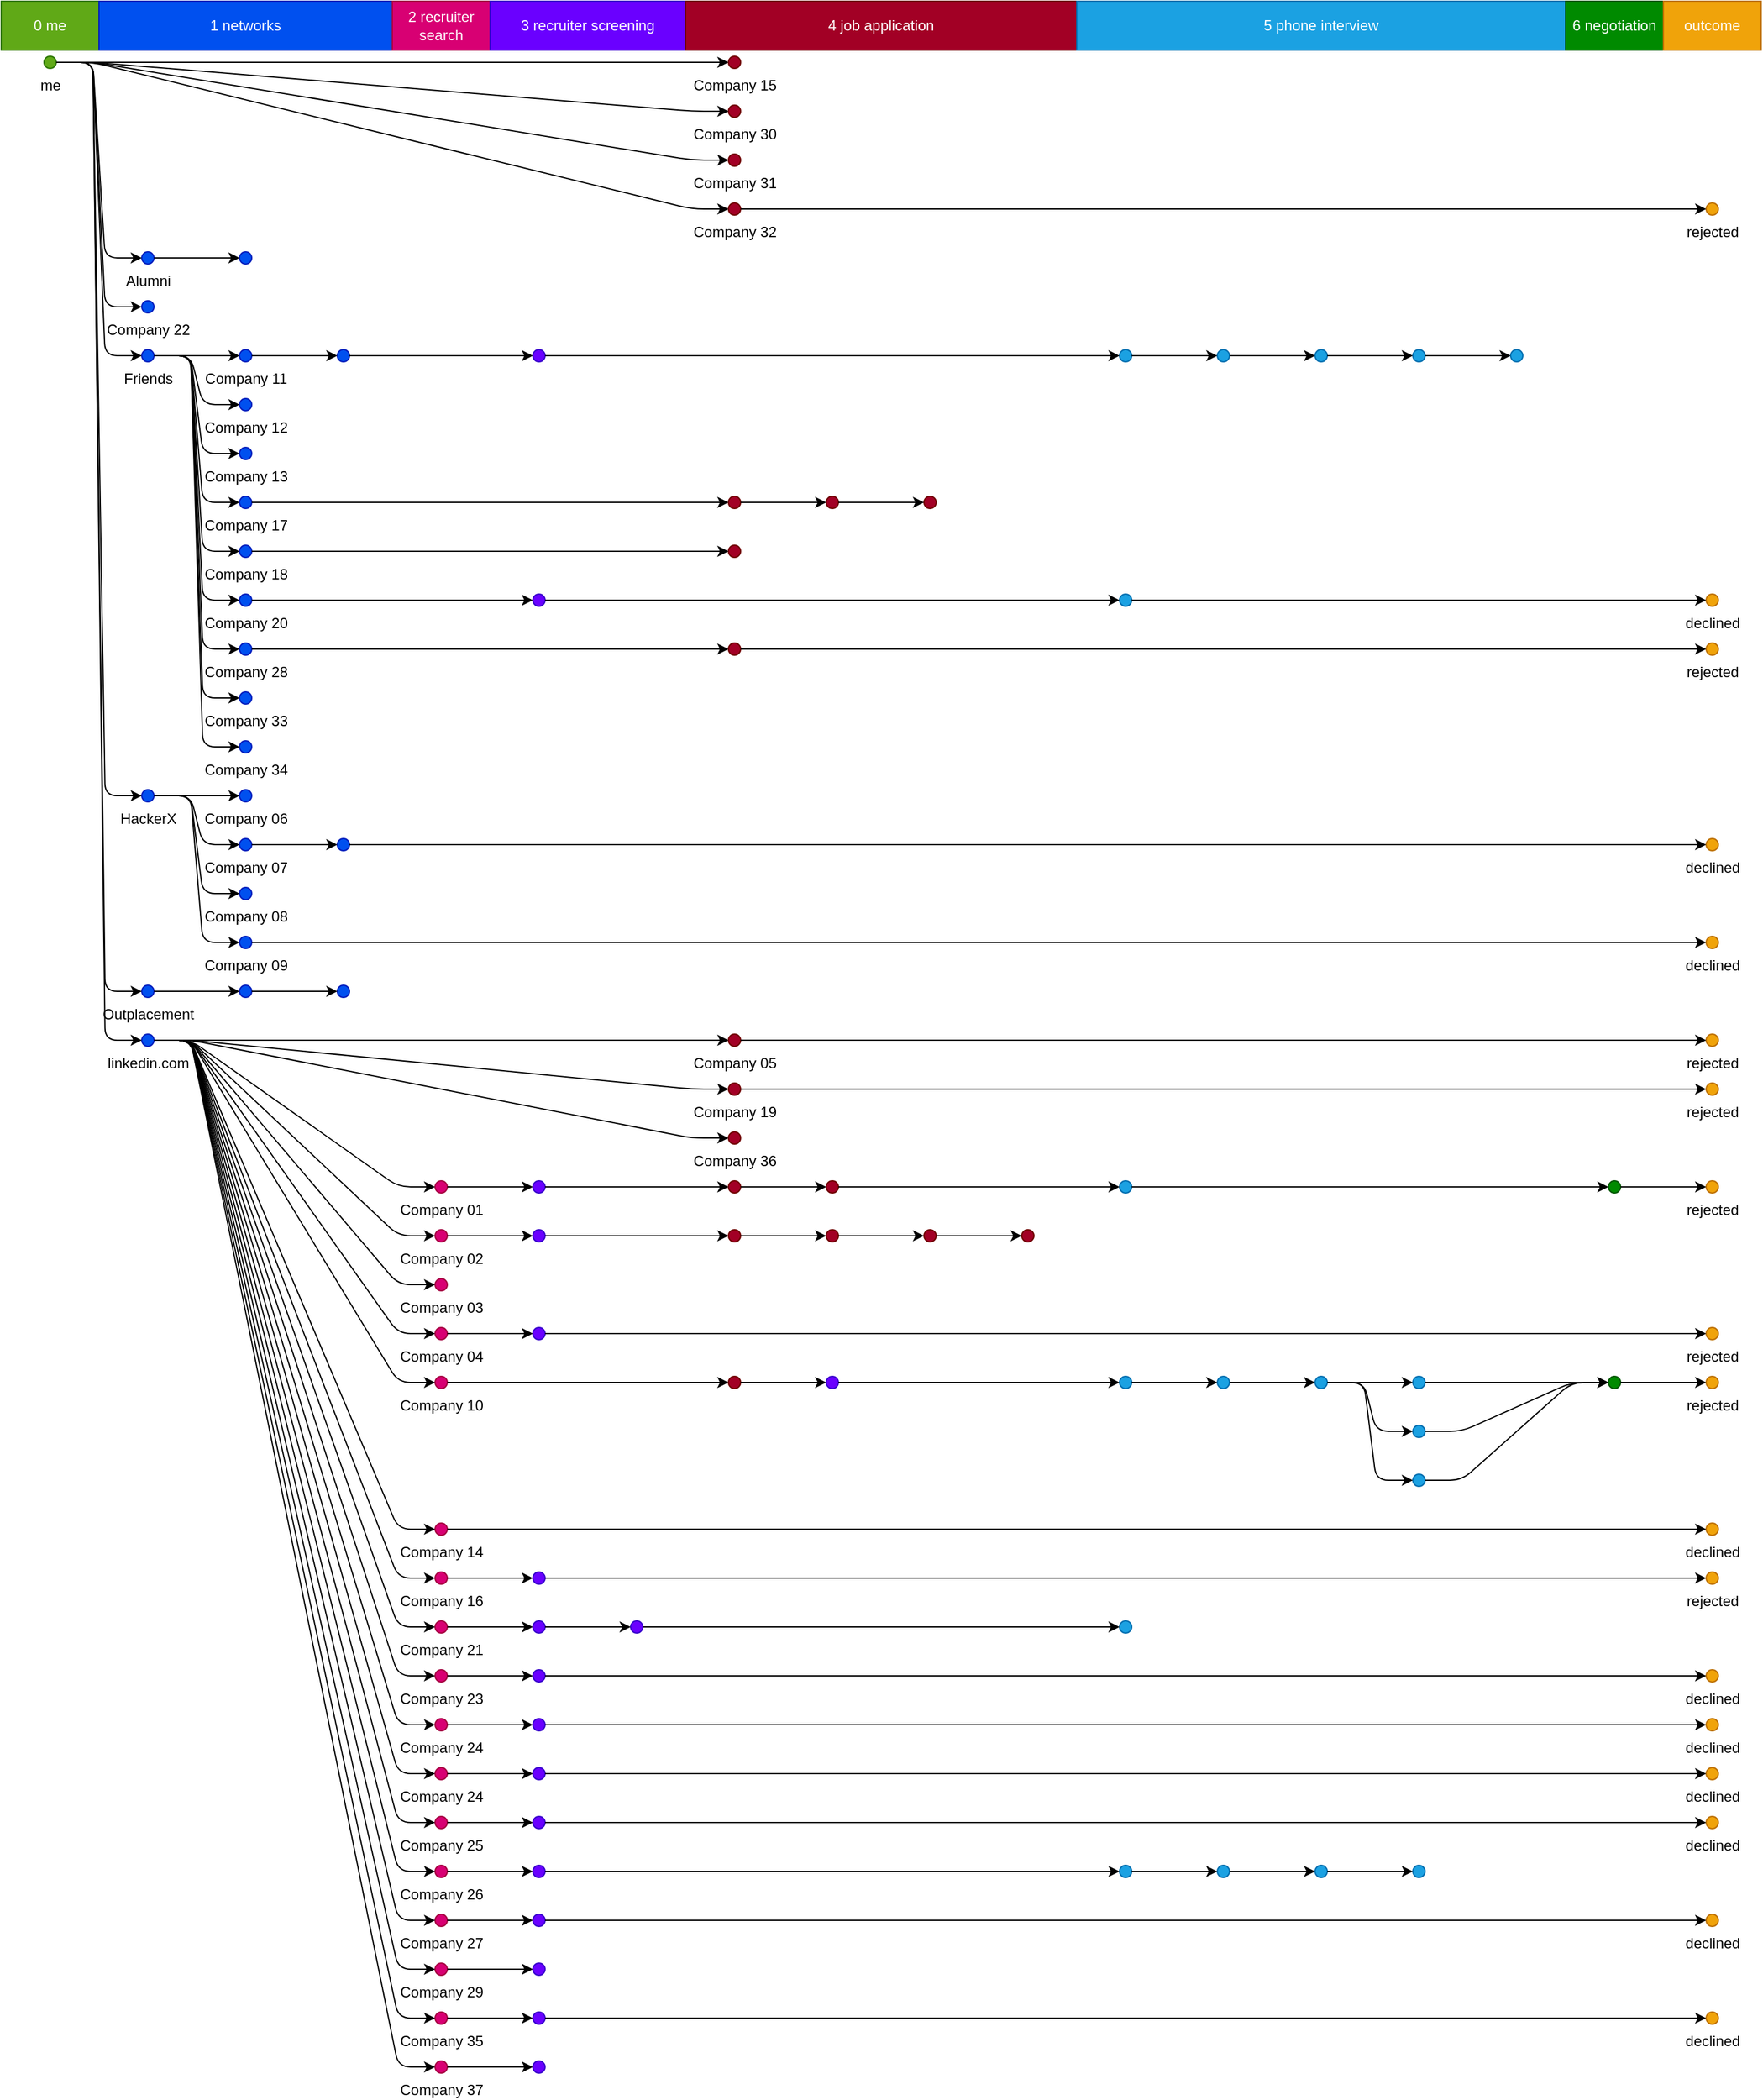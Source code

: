 <mxGraphModel dx="640" dy="480">
	<root>
		<mxCell id="root" style=""></mxCell>
		<mxCell id="layer1" style="" parent="root"></mxCell>
		<mxCell id="0 me" value="0 me" style="fontColor=#ffffff;strokeColor=#2D7600;fillColor=#60A917;html=1;whiteSpace=wrap;" parent="layer1" vertex="1">
			<mxGeometry width="80" height="40" as="geometry"></mxGeometry>
		</mxCell>
		<mxCell id="1 networks" value="1 networks" style="whiteSpace=wrap;fontColor=#ffffff;strokeColor=#001DBC;fillColor=#0050ef;html=1;" parent="layer1" vertex="1">
			<mxGeometry x="80" width="240" height="40" as="geometry"></mxGeometry>
		</mxCell>
		<mxCell id="2 recruiter search" value="2 recruiter search" style="strokeColor=#A50040;fillColor=#d80073;html=1;whiteSpace=wrap;fontColor=#ffffff;" parent="layer1" vertex="1">
			<mxGeometry x="320" width="80" height="40" as="geometry"></mxGeometry>
		</mxCell>
		<mxCell id="3 recruiter screening" value="3 recruiter screening" style="whiteSpace=wrap;fontColor=#ffffff;strokeColor=#3700CC;fillColor=#6a00ff;html=1;" parent="layer1" vertex="1">
			<mxGeometry x="400" width="160" height="40" as="geometry"></mxGeometry>
		</mxCell>
		<mxCell id="4 job application" value="4 job application" style="fillColor=#a20025;html=1;whiteSpace=wrap;fontColor=#ffffff;strokeColor=#6F0000;" parent="layer1" vertex="1">
			<mxGeometry x="560" width="320" height="40" as="geometry"></mxGeometry>
		</mxCell>
		<mxCell id="5 phone interview" value="5 phone interview" style="html=1;whiteSpace=wrap;fontColor=#ffffff;fillColor=#1ba1e2;strokeColor=#006EAF;" parent="layer1" vertex="1">
			<mxGeometry x="880" width="400" height="40" as="geometry"></mxGeometry>
		</mxCell>
		<mxCell id="6 negotiation" value="6 negotiation" style="html=1;whiteSpace=wrap;fontColor=#ffffff;strokeColor=#005700;fillColor=#008a00;" parent="layer1" vertex="1">
			<mxGeometry x="1280" width="80" height="40" as="geometry"></mxGeometry>
		</mxCell>
		<mxCell id="outcome" value="outcome" style="whiteSpace=wrap;fontColor=#ffffff;strokeColor=#BD7000;fillColor=#f0a30a;html=1;" parent="layer1" vertex="1">
			<mxGeometry x="1360" width="80" height="40" as="geometry"></mxGeometry>
		</mxCell>
		<mxCell id="0" value="me" style="html=1;verticalAlign=top;fillColor=#60A917;fontColor=#000000;strokeColor=#2D7600;ellipse;aspect=fixed;labelPosition=center;verticalLabelPosition=bottom;align=center;" parent="layer1" vertex="1">
			<mxGeometry x="35" y="45" width="10" height="10" as="geometry"></mxGeometry>
		</mxCell>
		<mxCell id="30" value="Company 15" style="verticalLabelPosition=bottom;verticalAlign=top;strokeColor=#6F0000;fontColor=#000000;fillColor=#a20025;ellipse;aspect=fixed;html=1;labelPosition=center;align=center;" parent="layer1" vertex="1">
			<mxGeometry x="595" y="45" width="10" height="10" as="geometry"></mxGeometry>
		</mxCell>
		<mxCell id="0-30" style="jettySize=auto;html=1;strokeWidth=1;edgeStyle=entityRelationEdgeStyle;orthogonalLoop=1;" parent="layer1" edge="1" source="0" target="30">
			<mxGeometry relative="1" as="geometry"></mxGeometry>
		</mxCell>
		<mxCell id="84" value="Company 30" style="labelPosition=center;align=center;fontColor=#000000;verticalAlign=top;fillColor=#a20025;strokeColor=#6F0000;ellipse;aspect=fixed;html=1;verticalLabelPosition=bottom;" parent="layer1" vertex="1">
			<mxGeometry x="595" y="85" width="10" height="10" as="geometry"></mxGeometry>
		</mxCell>
		<mxCell id="0-84" style="html=1;strokeWidth=1;edgeStyle=entityRelationEdgeStyle;orthogonalLoop=1;jettySize=auto;" parent="layer1" edge="1" source="0" target="84">
			<mxGeometry relative="1" as="geometry"></mxGeometry>
		</mxCell>
		<mxCell id="85" value="Company 31" style="fillColor=#a20025;fontColor=#000000;strokeColor=#6F0000;html=1;labelPosition=center;verticalLabelPosition=bottom;align=center;verticalAlign=top;ellipse;aspect=fixed;" parent="layer1" vertex="1">
			<mxGeometry x="595" y="125" width="10" height="10" as="geometry"></mxGeometry>
		</mxCell>
		<mxCell id="0-85" style="orthogonalLoop=1;jettySize=auto;html=1;strokeWidth=1;edgeStyle=entityRelationEdgeStyle;" parent="layer1" edge="1" source="0" target="85">
			<mxGeometry relative="1" as="geometry"></mxGeometry>
		</mxCell>
		<mxCell id="87" value="Company 32" style="ellipse;html=1;labelPosition=center;verticalAlign=top;strokeColor=#6F0000;aspect=fixed;verticalLabelPosition=bottom;align=center;fontColor=#000000;fillColor=#a20025;" parent="layer1" vertex="1">
			<mxGeometry x="595" y="165" width="10" height="10" as="geometry"></mxGeometry>
		</mxCell>
		<mxCell id="87rejected" value="rejected" style="html=1;align=center;verticalAlign=top;ellipse;aspect=fixed;fontColor=#000000;strokeColor=#BD7000;fillColor=#f0a30a;labelPosition=center;verticalLabelPosition=bottom;" parent="layer1" vertex="1">
			<mxGeometry x="1395" y="165" width="10" height="10" as="geometry"></mxGeometry>
		</mxCell>
		<mxCell id="87-87rejected" style="edgeStyle=entityRelationEdgeStyle;orthogonalLoop=1;jettySize=auto;html=1;strokeWidth=1;" parent="layer1" edge="1" source="87" target="87rejected">
			<mxGeometry relative="1" as="geometry"></mxGeometry>
		</mxCell>
		<mxCell id="0-87" style="orthogonalLoop=1;jettySize=auto;html=1;strokeWidth=1;edgeStyle=entityRelationEdgeStyle;" parent="layer1" edge="1" source="0" target="87">
			<mxGeometry relative="1" as="geometry"></mxGeometry>
		</mxCell>
		<mxCell id="wfalumni" value="Alumni" style="fillColor=#0050ef;labelPosition=center;align=center;html=1;verticalLabelPosition=bottom;verticalAlign=top;fontColor=#000000;strokeColor=#001DBC;ellipse;aspect=fixed;" parent="layer1" vertex="1">
			<mxGeometry x="115" y="205" width="10" height="10" as="geometry"></mxGeometry>
		</mxCell>
		<mxCell id="29" style="verticalAlign=top;strokeColor=#001DBC;fillColor=#0050ef;html=1;align=center;labelPosition=center;verticalLabelPosition=bottom;fontColor=#000000;ellipse;aspect=fixed;" parent="layer1" vertex="1">
			<mxGeometry x="195" y="205" width="10" height="10" as="geometry"></mxGeometry>
		</mxCell>
		<mxCell id="wfalumni-29" style="edgeStyle=entityRelationEdgeStyle;orthogonalLoop=1;jettySize=auto;html=1;strokeWidth=1;" parent="layer1" edge="1" source="wfalumni" target="29">
			<mxGeometry relative="1" as="geometry"></mxGeometry>
		</mxCell>
		<mxCell id="0-wfalumni" style="strokeWidth=1;edgeStyle=entityRelationEdgeStyle;orthogonalLoop=1;jettySize=auto;html=1;" parent="layer1" edge="1" source="0" target="wfalumni">
			<mxGeometry relative="1" as="geometry"></mxGeometry>
		</mxCell>
		<mxCell id="42" value="Company 22" style="ellipse;html=1;verticalLabelPosition=bottom;verticalAlign=top;fontColor=#000000;fillColor=#0050ef;strokeColor=#001DBC;aspect=fixed;labelPosition=center;align=center;" parent="layer1" vertex="1">
			<mxGeometry x="115" y="245" width="10" height="10" as="geometry"></mxGeometry>
		</mxCell>
		<mxCell id="0-42" style="orthogonalLoop=1;jettySize=auto;html=1;strokeWidth=1;edgeStyle=entityRelationEdgeStyle;" parent="layer1" edge="1" source="0" target="42">
			<mxGeometry relative="1" as="geometry"></mxGeometry>
		</mxCell>
		<mxCell id="friends" value="Friends" style="aspect=fixed;html=1;align=center;strokeColor=#001DBC;fontColor=#000000;fillColor=#0050ef;ellipse;labelPosition=center;verticalLabelPosition=bottom;verticalAlign=top;" parent="layer1" vertex="1">
			<mxGeometry x="115" y="285" width="10" height="10" as="geometry"></mxGeometry>
		</mxCell>
		<mxCell id="18" value="Company 11" style="fontColor=#000000;fillColor=#0050ef;strokeColor=#001DBC;verticalLabelPosition=bottom;align=center;html=1;labelPosition=center;verticalAlign=top;ellipse;aspect=fixed;" parent="layer1" vertex="1">
			<mxGeometry x="195" y="285" width="10" height="10" as="geometry"></mxGeometry>
		</mxCell>
		<mxCell id="19" style="fillColor=#0050ef;labelPosition=center;verticalLabelPosition=bottom;align=center;strokeColor=#001DBC;fontColor=#000000;ellipse;aspect=fixed;html=1;verticalAlign=top;" parent="layer1" vertex="1">
			<mxGeometry x="275" y="285" width="10" height="10" as="geometry"></mxGeometry>
		</mxCell>
		<mxCell id="25" style="verticalLabelPosition=bottom;verticalAlign=top;fontColor=#000000;fillColor=#6a00ff;strokeColor=#3700CC;ellipse;aspect=fixed;html=1;labelPosition=center;align=center;" parent="layer1" vertex="1">
			<mxGeometry x="435" y="285" width="10" height="10" as="geometry"></mxGeometry>
		</mxCell>
		<mxCell id="26" style="ellipse;verticalAlign=top;verticalLabelPosition=bottom;align=center;fontColor=#000000;strokeColor=#006EAF;fillColor=#1ba1e2;aspect=fixed;html=1;labelPosition=center;" parent="layer1" vertex="1">
			<mxGeometry x="915" y="285" width="10" height="10" as="geometry"></mxGeometry>
		</mxCell>
		<mxCell id="51" style="aspect=fixed;html=1;labelPosition=center;verticalAlign=top;fontColor=#000000;ellipse;verticalLabelPosition=bottom;align=center;strokeColor=#006EAF;fillColor=#1ba1e2;" parent="layer1" vertex="1">
			<mxGeometry x="995" y="285" width="10" height="10" as="geometry"></mxGeometry>
		</mxCell>
		<mxCell id="52" style="fontColor=#000000;html=1;verticalAlign=top;labelPosition=center;verticalLabelPosition=bottom;align=center;strokeColor=#006EAF;fillColor=#1ba1e2;ellipse;aspect=fixed;" parent="layer1" vertex="1">
			<mxGeometry x="1075" y="285" width="10" height="10" as="geometry"></mxGeometry>
		</mxCell>
		<mxCell id="76" style="fillColor=#1ba1e2;ellipse;aspect=fixed;html=1;labelPosition=center;verticalAlign=top;fontColor=#000000;strokeColor=#006EAF;verticalLabelPosition=bottom;align=center;" parent="layer1" vertex="1">
			<mxGeometry x="1155" y="285" width="10" height="10" as="geometry"></mxGeometry>
		</mxCell>
		<mxCell id="91" style="align=center;fontColor=#000000;fillColor=#1ba1e2;ellipse;aspect=fixed;html=1;labelPosition=center;verticalLabelPosition=bottom;verticalAlign=top;strokeColor=#006EAF;" parent="layer1" vertex="1">
			<mxGeometry x="1235" y="285" width="10" height="10" as="geometry"></mxGeometry>
		</mxCell>
		<mxCell id="76-91" style="edgeStyle=entityRelationEdgeStyle;orthogonalLoop=1;jettySize=auto;html=1;strokeWidth=1;" parent="layer1" edge="1" source="76" target="91">
			<mxGeometry relative="1" as="geometry"></mxGeometry>
		</mxCell>
		<mxCell id="52-76" style="edgeStyle=entityRelationEdgeStyle;orthogonalLoop=1;jettySize=auto;html=1;strokeWidth=1;" parent="layer1" edge="1" source="52" target="76">
			<mxGeometry relative="1" as="geometry"></mxGeometry>
		</mxCell>
		<mxCell id="51-52" style="edgeStyle=entityRelationEdgeStyle;orthogonalLoop=1;jettySize=auto;html=1;strokeWidth=1;" parent="layer1" edge="1" source="51" target="52">
			<mxGeometry relative="1" as="geometry"></mxGeometry>
		</mxCell>
		<mxCell id="26-51" style="html=1;strokeWidth=1;edgeStyle=entityRelationEdgeStyle;orthogonalLoop=1;jettySize=auto;" parent="layer1" edge="1" source="26" target="51">
			<mxGeometry relative="1" as="geometry"></mxGeometry>
		</mxCell>
		<mxCell id="25-26" style="jettySize=auto;html=1;strokeWidth=1;edgeStyle=entityRelationEdgeStyle;orthogonalLoop=1;" parent="layer1" edge="1" source="25" target="26">
			<mxGeometry relative="1" as="geometry"></mxGeometry>
		</mxCell>
		<mxCell id="19-25" style="edgeStyle=entityRelationEdgeStyle;orthogonalLoop=1;jettySize=auto;html=1;strokeWidth=1;" parent="layer1" edge="1" source="19" target="25">
			<mxGeometry relative="1" as="geometry"></mxGeometry>
		</mxCell>
		<mxCell id="18-19" style="html=1;strokeWidth=1;edgeStyle=entityRelationEdgeStyle;orthogonalLoop=1;jettySize=auto;" parent="layer1" edge="1" source="18" target="19">
			<mxGeometry relative="1" as="geometry"></mxGeometry>
		</mxCell>
		<mxCell id="friends-18" style="jettySize=auto;html=1;strokeWidth=1;edgeStyle=entityRelationEdgeStyle;orthogonalLoop=1;" parent="layer1" edge="1" source="friends" target="18">
			<mxGeometry relative="1" as="geometry"></mxGeometry>
		</mxCell>
		<mxCell id="21" value="Company 12" style="aspect=fixed;labelPosition=center;align=center;fillColor=#0050ef;ellipse;html=1;verticalLabelPosition=bottom;verticalAlign=top;fontColor=#000000;strokeColor=#001DBC;" parent="layer1" vertex="1">
			<mxGeometry x="195" y="325" width="10" height="10" as="geometry"></mxGeometry>
		</mxCell>
		<mxCell id="friends-21" style="edgeStyle=entityRelationEdgeStyle;orthogonalLoop=1;jettySize=auto;html=1;strokeWidth=1;" parent="layer1" edge="1" source="friends" target="21">
			<mxGeometry relative="1" as="geometry"></mxGeometry>
		</mxCell>
		<mxCell id="22" value="Company 13" style="ellipse;labelPosition=center;verticalLabelPosition=bottom;align=center;fontColor=#000000;strokeColor=#001DBC;aspect=fixed;html=1;verticalAlign=top;fillColor=#0050ef;" parent="layer1" vertex="1">
			<mxGeometry x="195" y="365" width="10" height="10" as="geometry"></mxGeometry>
		</mxCell>
		<mxCell id="friends-22" style="strokeWidth=1;edgeStyle=entityRelationEdgeStyle;orthogonalLoop=1;jettySize=auto;html=1;" parent="layer1" edge="1" source="friends" target="22">
			<mxGeometry relative="1" as="geometry"></mxGeometry>
		</mxCell>
		<mxCell id="33" value="Company 17" style="html=1;labelPosition=center;verticalLabelPosition=bottom;align=center;ellipse;verticalAlign=top;fontColor=#000000;strokeColor=#001DBC;fillColor=#0050ef;aspect=fixed;" parent="layer1" vertex="1">
			<mxGeometry x="195" y="405" width="10" height="10" as="geometry"></mxGeometry>
		</mxCell>
		<mxCell id="34" style="fontColor=#000000;fillColor=#a20025;aspect=fixed;labelPosition=center;verticalLabelPosition=bottom;align=center;verticalAlign=top;strokeColor=#6F0000;ellipse;html=1;" parent="layer1" vertex="1">
			<mxGeometry x="595" y="405" width="10" height="10" as="geometry"></mxGeometry>
		</mxCell>
		<mxCell id="54" style="labelPosition=center;verticalLabelPosition=bottom;align=center;verticalAlign=top;strokeColor=#6F0000;html=1;aspect=fixed;fontColor=#000000;fillColor=#a20025;ellipse;" parent="layer1" vertex="1">
			<mxGeometry x="675" y="405" width="10" height="10" as="geometry"></mxGeometry>
		</mxCell>
		<mxCell id="61" style="aspect=fixed;html=1;fontColor=#000000;strokeColor=#6F0000;ellipse;labelPosition=center;verticalLabelPosition=bottom;align=center;verticalAlign=top;fillColor=#a20025;" parent="layer1" vertex="1">
			<mxGeometry x="755" y="405" width="10" height="10" as="geometry"></mxGeometry>
		</mxCell>
		<mxCell id="54-61" style="strokeWidth=1;edgeStyle=entityRelationEdgeStyle;orthogonalLoop=1;jettySize=auto;html=1;" parent="layer1" edge="1" source="54" target="61">
			<mxGeometry relative="1" as="geometry"></mxGeometry>
		</mxCell>
		<mxCell id="34-54" style="html=1;strokeWidth=1;edgeStyle=entityRelationEdgeStyle;orthogonalLoop=1;jettySize=auto;" parent="layer1" edge="1" source="34" target="54">
			<mxGeometry relative="1" as="geometry"></mxGeometry>
		</mxCell>
		<mxCell id="33-34" style="edgeStyle=entityRelationEdgeStyle;orthogonalLoop=1;jettySize=auto;html=1;strokeWidth=1;" parent="layer1" edge="1" source="33" target="34">
			<mxGeometry relative="1" as="geometry"></mxGeometry>
		</mxCell>
		<mxCell id="friends-33" style="html=1;strokeWidth=1;edgeStyle=entityRelationEdgeStyle;orthogonalLoop=1;jettySize=auto;" parent="layer1" edge="1" source="friends" target="33">
			<mxGeometry relative="1" as="geometry"></mxGeometry>
		</mxCell>
		<mxCell id="35" value="Company 18" style="align=center;verticalAlign=top;strokeColor=#001DBC;fillColor=#0050ef;ellipse;aspect=fixed;verticalLabelPosition=bottom;html=1;labelPosition=center;fontColor=#000000;" parent="layer1" vertex="1">
			<mxGeometry x="195" y="445" width="10" height="10" as="geometry"></mxGeometry>
		</mxCell>
		<mxCell id="36" style="ellipse;verticalLabelPosition=bottom;align=center;verticalAlign=top;fontColor=#000000;fillColor=#a20025;aspect=fixed;html=1;labelPosition=center;strokeColor=#6F0000;" parent="layer1" vertex="1">
			<mxGeometry x="595" y="445" width="10" height="10" as="geometry"></mxGeometry>
		</mxCell>
		<mxCell id="35-36" style="edgeStyle=entityRelationEdgeStyle;orthogonalLoop=1;jettySize=auto;html=1;strokeWidth=1;" parent="layer1" edge="1" source="35" target="36">
			<mxGeometry relative="1" as="geometry"></mxGeometry>
		</mxCell>
		<mxCell id="friends-35" style="edgeStyle=entityRelationEdgeStyle;orthogonalLoop=1;jettySize=auto;html=1;strokeWidth=1;" parent="layer1" edge="1" source="friends" target="35">
			<mxGeometry relative="1" as="geometry"></mxGeometry>
		</mxCell>
		<mxCell id="38" value="Company 20" style="aspect=fixed;labelPosition=center;strokeColor=#001DBC;fontColor=#000000;fillColor=#0050ef;ellipse;html=1;verticalLabelPosition=bottom;align=center;verticalAlign=top;" parent="layer1" vertex="1">
			<mxGeometry x="195" y="485" width="10" height="10" as="geometry"></mxGeometry>
		</mxCell>
		<mxCell id="39" style="verticalLabelPosition=bottom;aspect=fixed;html=1;labelPosition=center;fontColor=#000000;strokeColor=#3700CC;fillColor=#6a00ff;ellipse;align=center;verticalAlign=top;" parent="layer1" vertex="1">
			<mxGeometry x="435" y="485" width="10" height="10" as="geometry"></mxGeometry>
		</mxCell>
		<mxCell id="40" style="align=center;strokeColor=#006EAF;fillColor=#1ba1e2;html=1;aspect=fixed;labelPosition=center;verticalLabelPosition=bottom;verticalAlign=top;fontColor=#000000;ellipse;" parent="layer1" vertex="1">
			<mxGeometry x="915" y="485" width="10" height="10" as="geometry"></mxGeometry>
		</mxCell>
		<mxCell id="40declined" value="declined" style="fontColor=#000000;strokeColor=#BD7000;fillColor=#f0a30a;aspect=fixed;labelPosition=center;verticalAlign=top;align=center;ellipse;html=1;verticalLabelPosition=bottom;" parent="layer1" vertex="1">
			<mxGeometry x="1395" y="485" width="10" height="10" as="geometry"></mxGeometry>
		</mxCell>
		<mxCell id="40-40declined" style="orthogonalLoop=1;jettySize=auto;html=1;strokeWidth=1;edgeStyle=entityRelationEdgeStyle;" parent="layer1" edge="1" source="40" target="40declined">
			<mxGeometry relative="1" as="geometry"></mxGeometry>
		</mxCell>
		<mxCell id="39-40" style="orthogonalLoop=1;jettySize=auto;html=1;strokeWidth=1;edgeStyle=entityRelationEdgeStyle;" parent="layer1" edge="1" source="39" target="40">
			<mxGeometry relative="1" as="geometry"></mxGeometry>
		</mxCell>
		<mxCell id="38-39" style="edgeStyle=entityRelationEdgeStyle;orthogonalLoop=1;jettySize=auto;html=1;strokeWidth=1;" parent="layer1" edge="1" source="38" target="39">
			<mxGeometry relative="1" as="geometry"></mxGeometry>
		</mxCell>
		<mxCell id="friends-38" style="edgeStyle=entityRelationEdgeStyle;orthogonalLoop=1;jettySize=auto;html=1;strokeWidth=1;" parent="layer1" edge="1" source="friends" target="38">
			<mxGeometry relative="1" as="geometry"></mxGeometry>
		</mxCell>
		<mxCell id="78" value="Company 28" style="ellipse;labelPosition=center;fontColor=#000000;strokeColor=#001DBC;aspect=fixed;html=1;verticalLabelPosition=bottom;align=center;verticalAlign=top;fillColor=#0050ef;" parent="layer1" vertex="1">
			<mxGeometry x="195" y="525" width="10" height="10" as="geometry"></mxGeometry>
		</mxCell>
		<mxCell id="82" style="html=1;verticalLabelPosition=bottom;verticalAlign=top;ellipse;aspect=fixed;fontColor=#000000;strokeColor=#6F0000;fillColor=#a20025;labelPosition=center;align=center;" parent="layer1" vertex="1">
			<mxGeometry x="595" y="525" width="10" height="10" as="geometry"></mxGeometry>
		</mxCell>
		<mxCell id="82rejected" value="rejected" style="html=1;labelPosition=center;verticalLabelPosition=bottom;verticalAlign=top;fontColor=#000000;fillColor=#f0a30a;ellipse;aspect=fixed;align=center;strokeColor=#BD7000;" parent="layer1" vertex="1">
			<mxGeometry x="1395" y="525" width="10" height="10" as="geometry"></mxGeometry>
		</mxCell>
		<mxCell id="82-82rejected" style="edgeStyle=entityRelationEdgeStyle;orthogonalLoop=1;jettySize=auto;html=1;strokeWidth=1;" parent="layer1" edge="1" source="82" target="82rejected">
			<mxGeometry relative="1" as="geometry"></mxGeometry>
		</mxCell>
		<mxCell id="78-82" style="edgeStyle=entityRelationEdgeStyle;orthogonalLoop=1;jettySize=auto;html=1;strokeWidth=1;" parent="layer1" edge="1" source="78" target="82">
			<mxGeometry relative="1" as="geometry"></mxGeometry>
		</mxCell>
		<mxCell id="friends-78" style="strokeWidth=1;edgeStyle=entityRelationEdgeStyle;orthogonalLoop=1;jettySize=auto;html=1;" parent="layer1" edge="1" source="friends" target="78">
			<mxGeometry relative="1" as="geometry"></mxGeometry>
		</mxCell>
		<mxCell id="89" value="Company 33" style="ellipse;labelPosition=center;verticalLabelPosition=bottom;verticalAlign=top;strokeColor=#001DBC;aspect=fixed;html=1;align=center;fontColor=#000000;fillColor=#0050ef;" parent="layer1" vertex="1">
			<mxGeometry x="195" y="565" width="10" height="10" as="geometry"></mxGeometry>
		</mxCell>
		<mxCell id="friends-89" style="edgeStyle=entityRelationEdgeStyle;orthogonalLoop=1;jettySize=auto;html=1;strokeWidth=1;" parent="layer1" edge="1" source="friends" target="89">
			<mxGeometry relative="1" as="geometry"></mxGeometry>
		</mxCell>
		<mxCell id="90" value="Company 34" style="align=center;verticalAlign=top;strokeColor=#001DBC;html=1;labelPosition=center;verticalLabelPosition=bottom;fontColor=#000000;fillColor=#0050ef;ellipse;aspect=fixed;" parent="layer1" vertex="1">
			<mxGeometry x="195" y="605" width="10" height="10" as="geometry"></mxGeometry>
		</mxCell>
		<mxCell id="friends-90" style="strokeWidth=1;edgeStyle=entityRelationEdgeStyle;orthogonalLoop=1;jettySize=auto;html=1;" parent="layer1" edge="1" source="friends" target="90">
			<mxGeometry relative="1" as="geometry"></mxGeometry>
		</mxCell>
		<mxCell id="0-friends" style="edgeStyle=entityRelationEdgeStyle;orthogonalLoop=1;jettySize=auto;html=1;strokeWidth=1;" parent="layer1" edge="1" source="0" target="friends">
			<mxGeometry relative="1" as="geometry"></mxGeometry>
		</mxCell>
		<mxCell id="hackerx" value="HackerX" style="aspect=fixed;html=1;fontColor=#000000;fillColor=#0050ef;ellipse;labelPosition=center;verticalLabelPosition=bottom;align=center;verticalAlign=top;strokeColor=#001DBC;" parent="layer1" vertex="1">
			<mxGeometry x="115" y="645" width="10" height="10" as="geometry"></mxGeometry>
		</mxCell>
		<mxCell id="10" value="Company 06" style="strokeColor=#001DBC;ellipse;html=1;labelPosition=center;verticalLabelPosition=bottom;align=center;verticalAlign=top;fontColor=#000000;aspect=fixed;fillColor=#0050ef;" parent="layer1" vertex="1">
			<mxGeometry x="195" y="645" width="10" height="10" as="geometry"></mxGeometry>
		</mxCell>
		<mxCell id="hackerx-10" style="strokeWidth=1;edgeStyle=entityRelationEdgeStyle;orthogonalLoop=1;jettySize=auto;html=1;" parent="layer1" edge="1" source="hackerx" target="10">
			<mxGeometry relative="1" as="geometry"></mxGeometry>
		</mxCell>
		<mxCell id="11" value="Company 07" style="verticalAlign=top;fillColor=#0050ef;html=1;align=center;labelPosition=center;verticalLabelPosition=bottom;fontColor=#000000;strokeColor=#001DBC;ellipse;aspect=fixed;" parent="layer1" vertex="1">
			<mxGeometry x="195" y="685" width="10" height="10" as="geometry"></mxGeometry>
		</mxCell>
		<mxCell id="17" style="ellipse;aspect=fixed;html=1;verticalAlign=top;strokeColor=#001DBC;fillColor=#0050ef;labelPosition=center;verticalLabelPosition=bottom;align=center;fontColor=#000000;" parent="layer1" vertex="1">
			<mxGeometry x="275" y="685" width="10" height="10" as="geometry"></mxGeometry>
		</mxCell>
		<mxCell id="17declined" value="declined" style="ellipse;html=1;labelPosition=center;verticalLabelPosition=bottom;align=center;fontColor=#000000;strokeColor=#BD7000;aspect=fixed;verticalAlign=top;fillColor=#f0a30a;" parent="layer1" vertex="1">
			<mxGeometry x="1395" y="685" width="10" height="10" as="geometry"></mxGeometry>
		</mxCell>
		<mxCell id="17-17declined" style="edgeStyle=entityRelationEdgeStyle;orthogonalLoop=1;jettySize=auto;html=1;strokeWidth=1;" parent="layer1" edge="1" source="17" target="17declined">
			<mxGeometry relative="1" as="geometry"></mxGeometry>
		</mxCell>
		<mxCell id="11-17" style="edgeStyle=entityRelationEdgeStyle;orthogonalLoop=1;jettySize=auto;html=1;strokeWidth=1;" parent="layer1" edge="1" source="11" target="17">
			<mxGeometry relative="1" as="geometry"></mxGeometry>
		</mxCell>
		<mxCell id="hackerx-11" style="html=1;strokeWidth=1;edgeStyle=entityRelationEdgeStyle;orthogonalLoop=1;jettySize=auto;" parent="layer1" edge="1" source="hackerx" target="11">
			<mxGeometry relative="1" as="geometry"></mxGeometry>
		</mxCell>
		<mxCell id="12" value="Company 08" style="align=center;verticalAlign=top;ellipse;aspect=fixed;html=1;verticalLabelPosition=bottom;labelPosition=center;fontColor=#000000;strokeColor=#001DBC;fillColor=#0050ef;" parent="layer1" vertex="1">
			<mxGeometry x="195" y="725" width="10" height="10" as="geometry"></mxGeometry>
		</mxCell>
		<mxCell id="hackerx-12" style="edgeStyle=entityRelationEdgeStyle;orthogonalLoop=1;jettySize=auto;html=1;strokeWidth=1;" parent="layer1" edge="1" source="hackerx" target="12">
			<mxGeometry relative="1" as="geometry"></mxGeometry>
		</mxCell>
		<mxCell id="13" value="Company 09" style="strokeColor=#001DBC;fillColor=#0050ef;ellipse;aspect=fixed;labelPosition=center;verticalAlign=top;fontColor=#000000;html=1;verticalLabelPosition=bottom;align=center;" parent="layer1" vertex="1">
			<mxGeometry x="195" y="765" width="10" height="10" as="geometry"></mxGeometry>
		</mxCell>
		<mxCell id="13declined" value="declined" style="verticalLabelPosition=bottom;verticalAlign=top;strokeColor=#BD7000;html=1;labelPosition=center;align=center;fontColor=#000000;fillColor=#f0a30a;ellipse;aspect=fixed;" parent="layer1" vertex="1">
			<mxGeometry x="1395" y="765" width="10" height="10" as="geometry"></mxGeometry>
		</mxCell>
		<mxCell id="13-13declined" style="edgeStyle=entityRelationEdgeStyle;orthogonalLoop=1;jettySize=auto;html=1;strokeWidth=1;" parent="layer1" edge="1" source="13" target="13declined">
			<mxGeometry relative="1" as="geometry"></mxGeometry>
		</mxCell>
		<mxCell id="hackerx-13" style="edgeStyle=entityRelationEdgeStyle;orthogonalLoop=1;jettySize=auto;html=1;strokeWidth=1;" parent="layer1" edge="1" source="hackerx" target="13">
			<mxGeometry relative="1" as="geometry"></mxGeometry>
		</mxCell>
		<mxCell id="0-hackerx" style="jettySize=auto;html=1;strokeWidth=1;edgeStyle=entityRelationEdgeStyle;orthogonalLoop=1;" parent="layer1" edge="1" source="0" target="hackerx">
			<mxGeometry relative="1" as="geometry"></mxGeometry>
		</mxCell>
		<mxCell id="keystone" value="Outplacement" style="ellipse;aspect=fixed;verticalLabelPosition=bottom;fontColor=#000000;fillColor=#0050ef;html=1;labelPosition=center;align=center;verticalAlign=top;strokeColor=#001DBC;" parent="layer1" vertex="1">
			<mxGeometry x="115" y="805" width="10" height="10" as="geometry"></mxGeometry>
		</mxCell>
		<mxCell id="14" style="html=1;labelPosition=center;align=center;fontColor=#000000;fillColor=#0050ef;aspect=fixed;verticalLabelPosition=bottom;verticalAlign=top;strokeColor=#001DBC;ellipse;" parent="layer1" vertex="1">
			<mxGeometry x="195" y="805" width="10" height="10" as="geometry"></mxGeometry>
		</mxCell>
		<mxCell id="28" style="aspect=fixed;html=1;verticalLabelPosition=bottom;fillColor=#0050ef;ellipse;labelPosition=center;align=center;verticalAlign=top;fontColor=#000000;strokeColor=#001DBC;" parent="layer1" vertex="1">
			<mxGeometry x="275" y="805" width="10" height="10" as="geometry"></mxGeometry>
		</mxCell>
		<mxCell id="14-28" style="edgeStyle=entityRelationEdgeStyle;orthogonalLoop=1;jettySize=auto;html=1;strokeWidth=1;" parent="layer1" edge="1" source="14" target="28">
			<mxGeometry relative="1" as="geometry"></mxGeometry>
		</mxCell>
		<mxCell id="keystone-14" style="html=1;strokeWidth=1;edgeStyle=entityRelationEdgeStyle;orthogonalLoop=1;jettySize=auto;" parent="layer1" edge="1" source="keystone" target="14">
			<mxGeometry relative="1" as="geometry"></mxGeometry>
		</mxCell>
		<mxCell id="0-keystone" style="orthogonalLoop=1;jettySize=auto;html=1;strokeWidth=1;edgeStyle=entityRelationEdgeStyle;" parent="layer1" edge="1" source="0" target="keystone">
			<mxGeometry relative="1" as="geometry"></mxGeometry>
		</mxCell>
		<mxCell id="linkedin" value="linkedin.com" style="fillColor=#0050ef;ellipse;aspect=fixed;labelPosition=center;verticalLabelPosition=bottom;align=center;verticalAlign=top;html=1;fontColor=#000000;strokeColor=#001DBC;" parent="layer1" vertex="1">
			<mxGeometry x="115" y="845" width="10" height="10" as="geometry"></mxGeometry>
		</mxCell>
		<mxCell id="8" value="Company 05" style="verticalLabelPosition=bottom;fontColor=#000000;strokeColor=#6F0000;fillColor=#a20025;ellipse;labelPosition=center;align=center;verticalAlign=top;aspect=fixed;html=1;" parent="layer1" vertex="1">
			<mxGeometry x="595" y="845" width="10" height="10" as="geometry"></mxGeometry>
		</mxCell>
		<mxCell id="8rejected" value="rejected" style="verticalAlign=top;strokeColor=#BD7000;fillColor=#f0a30a;labelPosition=center;verticalLabelPosition=bottom;align=center;fontColor=#000000;ellipse;aspect=fixed;html=1;" parent="layer1" vertex="1">
			<mxGeometry x="1395" y="845" width="10" height="10" as="geometry"></mxGeometry>
		</mxCell>
		<mxCell id="8-8rejected" style="html=1;strokeWidth=1;edgeStyle=entityRelationEdgeStyle;orthogonalLoop=1;jettySize=auto;" parent="layer1" edge="1" source="8" target="8rejected">
			<mxGeometry relative="1" as="geometry"></mxGeometry>
		</mxCell>
		<mxCell id="linkedin-8" style="html=1;strokeWidth=1;edgeStyle=entityRelationEdgeStyle;orthogonalLoop=1;jettySize=auto;" parent="layer1" edge="1" source="linkedin" target="8">
			<mxGeometry relative="1" as="geometry"></mxGeometry>
		</mxCell>
		<mxCell id="37" value="Company 19" style="labelPosition=center;verticalLabelPosition=bottom;verticalAlign=top;fontColor=#000000;strokeColor=#6F0000;fillColor=#a20025;aspect=fixed;html=1;align=center;ellipse;" parent="layer1" vertex="1">
			<mxGeometry x="595" y="885" width="10" height="10" as="geometry"></mxGeometry>
		</mxCell>
		<mxCell id="37rejected" value="rejected" style="fillColor=#f0a30a;html=1;verticalLabelPosition=bottom;align=center;fontColor=#000000;strokeColor=#BD7000;ellipse;aspect=fixed;labelPosition=center;verticalAlign=top;" parent="layer1" vertex="1">
			<mxGeometry x="1395" y="885" width="10" height="10" as="geometry"></mxGeometry>
		</mxCell>
		<mxCell id="37-37rejected" style="edgeStyle=entityRelationEdgeStyle;orthogonalLoop=1;jettySize=auto;html=1;strokeWidth=1;" parent="layer1" edge="1" source="37" target="37rejected">
			<mxGeometry relative="1" as="geometry"></mxGeometry>
		</mxCell>
		<mxCell id="linkedin-37" style="edgeStyle=entityRelationEdgeStyle;orthogonalLoop=1;jettySize=auto;html=1;strokeWidth=1;" parent="layer1" edge="1" source="linkedin" target="37">
			<mxGeometry relative="1" as="geometry"></mxGeometry>
		</mxCell>
		<mxCell id="94" value="Company 36" style="fillColor=#a20025;aspect=fixed;labelPosition=center;verticalLabelPosition=bottom;align=center;strokeColor=#6F0000;ellipse;html=1;verticalAlign=top;fontColor=#000000;" parent="layer1" vertex="1">
			<mxGeometry x="595" y="925" width="10" height="10" as="geometry"></mxGeometry>
		</mxCell>
		<mxCell id="linkedin-94" style="edgeStyle=entityRelationEdgeStyle;orthogonalLoop=1;jettySize=auto;html=1;strokeWidth=1;" parent="layer1" edge="1" source="linkedin" target="94">
			<mxGeometry relative="1" as="geometry"></mxGeometry>
		</mxCell>
		<mxCell id="1" value="Company 01" style="aspect=fixed;labelPosition=center;fontColor=#000000;strokeColor=#A50040;fillColor=#d80073;ellipse;html=1;verticalLabelPosition=bottom;align=center;verticalAlign=top;" parent="layer1" vertex="1">
			<mxGeometry x="355" y="965" width="10" height="10" as="geometry"></mxGeometry>
		</mxCell>
		<mxCell id="6" style="verticalLabelPosition=bottom;verticalAlign=top;fontColor=#000000;html=1;aspect=fixed;labelPosition=center;align=center;strokeColor=#3700CC;fillColor=#6a00ff;ellipse;" parent="layer1" vertex="1">
			<mxGeometry x="435" y="965" width="10" height="10" as="geometry"></mxGeometry>
		</mxCell>
		<mxCell id="7" style="fontColor=#000000;strokeColor=#6F0000;fillColor=#a20025;aspect=fixed;html=1;verticalLabelPosition=bottom;verticalAlign=top;ellipse;labelPosition=center;align=center;" parent="layer1" vertex="1">
			<mxGeometry x="595" y="965" width="10" height="10" as="geometry"></mxGeometry>
		</mxCell>
		<mxCell id="27" style="align=center;verticalAlign=top;fontColor=#000000;strokeColor=#6F0000;verticalLabelPosition=bottom;fillColor=#a20025;ellipse;aspect=fixed;html=1;labelPosition=center;" parent="layer1" vertex="1">
			<mxGeometry x="675" y="965" width="10" height="10" as="geometry"></mxGeometry>
		</mxCell>
		<mxCell id="53" style="html=1;labelPosition=center;align=center;verticalAlign=top;fontColor=#000000;fillColor=#1ba1e2;aspect=fixed;verticalLabelPosition=bottom;strokeColor=#006EAF;ellipse;" parent="layer1" vertex="1">
			<mxGeometry x="915" y="965" width="10" height="10" as="geometry"></mxGeometry>
		</mxCell>
		<mxCell id="86" style="aspect=fixed;align=center;strokeColor=#005700;ellipse;html=1;labelPosition=center;verticalLabelPosition=bottom;verticalAlign=top;fontColor=#000000;fillColor=#008a00;" parent="layer1" vertex="1">
			<mxGeometry x="1315" y="965" width="10" height="10" as="geometry"></mxGeometry>
		</mxCell>
		<mxCell id="86rejected" value="rejected" style="verticalAlign=top;strokeColor=#BD7000;fillColor=#f0a30a;ellipse;labelPosition=center;verticalLabelPosition=bottom;align=center;fontColor=#000000;aspect=fixed;html=1;" parent="layer1" vertex="1">
			<mxGeometry x="1395" y="965" width="10" height="10" as="geometry"></mxGeometry>
		</mxCell>
		<mxCell id="86-86rejected" style="html=1;strokeWidth=1;edgeStyle=entityRelationEdgeStyle;orthogonalLoop=1;jettySize=auto;" parent="layer1" edge="1" source="86" target="86rejected">
			<mxGeometry relative="1" as="geometry"></mxGeometry>
		</mxCell>
		<mxCell id="53-86" style="edgeStyle=entityRelationEdgeStyle;orthogonalLoop=1;jettySize=auto;html=1;strokeWidth=1;" parent="layer1" edge="1" source="53" target="86">
			<mxGeometry relative="1" as="geometry"></mxGeometry>
		</mxCell>
		<mxCell id="27-53" style="edgeStyle=entityRelationEdgeStyle;orthogonalLoop=1;jettySize=auto;html=1;strokeWidth=1;" parent="layer1" edge="1" source="27" target="53">
			<mxGeometry relative="1" as="geometry"></mxGeometry>
		</mxCell>
		<mxCell id="7-27" style="edgeStyle=entityRelationEdgeStyle;orthogonalLoop=1;jettySize=auto;html=1;strokeWidth=1;" parent="layer1" edge="1" source="7" target="27">
			<mxGeometry relative="1" as="geometry"></mxGeometry>
		</mxCell>
		<mxCell id="6-7" style="edgeStyle=entityRelationEdgeStyle;orthogonalLoop=1;jettySize=auto;html=1;strokeWidth=1;" parent="layer1" edge="1" source="6" target="7">
			<mxGeometry relative="1" as="geometry"></mxGeometry>
		</mxCell>
		<mxCell id="1-6" style="html=1;strokeWidth=1;edgeStyle=entityRelationEdgeStyle;orthogonalLoop=1;jettySize=auto;" parent="layer1" edge="1" source="1" target="6">
			<mxGeometry relative="1" as="geometry"></mxGeometry>
		</mxCell>
		<mxCell id="linkedin-1" style="edgeStyle=entityRelationEdgeStyle;orthogonalLoop=1;jettySize=auto;html=1;strokeWidth=1;" parent="layer1" edge="1" source="linkedin" target="1">
			<mxGeometry relative="1" as="geometry"></mxGeometry>
		</mxCell>
		<mxCell id="2" value="Company 02" style="html=1;labelPosition=center;verticalLabelPosition=bottom;align=center;verticalAlign=top;fontColor=#000000;ellipse;aspect=fixed;strokeColor=#A50040;fillColor=#d80073;" parent="layer1" vertex="1">
			<mxGeometry x="355" y="1005" width="10" height="10" as="geometry"></mxGeometry>
		</mxCell>
		<mxCell id="9" style="align=center;fontColor=#000000;fillColor=#6a00ff;html=1;labelPosition=center;verticalLabelPosition=bottom;verticalAlign=top;strokeColor=#3700CC;ellipse;aspect=fixed;" parent="layer1" vertex="1">
			<mxGeometry x="435" y="1005" width="10" height="10" as="geometry"></mxGeometry>
		</mxCell>
		<mxCell id="23" style="ellipse;aspect=fixed;html=1;labelPosition=center;verticalAlign=top;fontColor=#000000;strokeColor=#6F0000;verticalLabelPosition=bottom;align=center;fillColor=#a20025;" parent="layer1" vertex="1">
			<mxGeometry x="595" y="1005" width="10" height="10" as="geometry"></mxGeometry>
		</mxCell>
		<mxCell id="57" style="aspect=fixed;labelPosition=center;verticalLabelPosition=bottom;align=center;fontColor=#000000;ellipse;html=1;verticalAlign=top;strokeColor=#6F0000;fillColor=#a20025;" parent="layer1" vertex="1">
			<mxGeometry x="675" y="1005" width="10" height="10" as="geometry"></mxGeometry>
		</mxCell>
		<mxCell id="77" style="ellipse;html=1;labelPosition=center;verticalLabelPosition=bottom;strokeColor=#6F0000;aspect=fixed;align=center;verticalAlign=top;fontColor=#000000;fillColor=#a20025;" parent="layer1" vertex="1">
			<mxGeometry x="755" y="1005" width="10" height="10" as="geometry"></mxGeometry>
		</mxCell>
		<mxCell id="88" style="labelPosition=center;align=center;strokeColor=#6F0000;fillColor=#a20025;ellipse;aspect=fixed;verticalAlign=top;fontColor=#000000;html=1;verticalLabelPosition=bottom;" parent="layer1" vertex="1">
			<mxGeometry x="835" y="1005" width="10" height="10" as="geometry"></mxGeometry>
		</mxCell>
		<mxCell id="77-88" style="edgeStyle=entityRelationEdgeStyle;orthogonalLoop=1;jettySize=auto;html=1;strokeWidth=1;" parent="layer1" edge="1" source="77" target="88">
			<mxGeometry relative="1" as="geometry"></mxGeometry>
		</mxCell>
		<mxCell id="57-77" style="edgeStyle=entityRelationEdgeStyle;orthogonalLoop=1;jettySize=auto;html=1;strokeWidth=1;" parent="layer1" edge="1" source="57" target="77">
			<mxGeometry relative="1" as="geometry"></mxGeometry>
		</mxCell>
		<mxCell id="23-57" style="edgeStyle=entityRelationEdgeStyle;orthogonalLoop=1;jettySize=auto;html=1;strokeWidth=1;" parent="layer1" edge="1" source="23" target="57">
			<mxGeometry relative="1" as="geometry"></mxGeometry>
		</mxCell>
		<mxCell id="9-23" style="jettySize=auto;html=1;strokeWidth=1;edgeStyle=entityRelationEdgeStyle;orthogonalLoop=1;" parent="layer1" edge="1" source="9" target="23">
			<mxGeometry relative="1" as="geometry"></mxGeometry>
		</mxCell>
		<mxCell id="2-9" style="strokeWidth=1;edgeStyle=entityRelationEdgeStyle;orthogonalLoop=1;jettySize=auto;html=1;" parent="layer1" edge="1" source="2" target="9">
			<mxGeometry relative="1" as="geometry"></mxGeometry>
		</mxCell>
		<mxCell id="linkedin-2" style="edgeStyle=entityRelationEdgeStyle;orthogonalLoop=1;jettySize=auto;html=1;strokeWidth=1;" parent="layer1" edge="1" source="linkedin" target="2">
			<mxGeometry relative="1" as="geometry"></mxGeometry>
		</mxCell>
		<mxCell id="3" value="Company 03" style="ellipse;aspect=fixed;html=1;align=center;verticalAlign=top;fillColor=#d80073;strokeColor=#A50040;labelPosition=center;verticalLabelPosition=bottom;fontColor=#000000;" parent="layer1" vertex="1">
			<mxGeometry x="355" y="1045" width="10" height="10" as="geometry"></mxGeometry>
		</mxCell>
		<mxCell id="linkedin-3" style="edgeStyle=entityRelationEdgeStyle;orthogonalLoop=1;jettySize=auto;html=1;strokeWidth=1;" parent="layer1" edge="1" source="linkedin" target="3">
			<mxGeometry relative="1" as="geometry"></mxGeometry>
		</mxCell>
		<mxCell id="5" value="Company 04" style="verticalLabelPosition=bottom;verticalAlign=top;fontColor=#000000;fillColor=#d80073;strokeColor=#A50040;aspect=fixed;html=1;align=center;ellipse;labelPosition=center;" parent="layer1" vertex="1">
			<mxGeometry x="355" y="1085" width="10" height="10" as="geometry"></mxGeometry>
		</mxCell>
		<mxCell id="20" style="verticalAlign=top;fontColor=#000000;strokeColor=#3700CC;ellipse;aspect=fixed;html=1;labelPosition=center;align=center;fillColor=#6a00ff;verticalLabelPosition=bottom;" parent="layer1" vertex="1">
			<mxGeometry x="435" y="1085" width="10" height="10" as="geometry"></mxGeometry>
		</mxCell>
		<mxCell id="20rejected" value="rejected" style="align=center;verticalAlign=top;fontColor=#000000;fillColor=#f0a30a;ellipse;aspect=fixed;html=1;verticalLabelPosition=bottom;labelPosition=center;strokeColor=#BD7000;" parent="layer1" vertex="1">
			<mxGeometry x="1395" y="1085" width="10" height="10" as="geometry"></mxGeometry>
		</mxCell>
		<mxCell id="20-20rejected" style="jettySize=auto;html=1;strokeWidth=1;edgeStyle=entityRelationEdgeStyle;orthogonalLoop=1;" parent="layer1" edge="1" source="20" target="20rejected">
			<mxGeometry relative="1" as="geometry"></mxGeometry>
		</mxCell>
		<mxCell id="5-20" style="edgeStyle=entityRelationEdgeStyle;orthogonalLoop=1;jettySize=auto;html=1;strokeWidth=1;" parent="layer1" edge="1" source="5" target="20">
			<mxGeometry relative="1" as="geometry"></mxGeometry>
		</mxCell>
		<mxCell id="linkedin-5" style="edgeStyle=entityRelationEdgeStyle;orthogonalLoop=1;jettySize=auto;html=1;strokeWidth=1;" parent="layer1" edge="1" source="linkedin" target="5">
			<mxGeometry relative="1" as="geometry"></mxGeometry>
		</mxCell>
		<mxCell id="15" value="Company 10" style="fillColor=#d80073;ellipse;labelPosition=center;verticalLabelPosition=bottom;align=center;verticalAlign=top;fontColor=#000000;aspect=fixed;html=1;strokeColor=#A50040;" parent="layer1" vertex="1">
			<mxGeometry x="355" y="1125" width="10" height="10" as="geometry"></mxGeometry>
		</mxCell>
		<mxCell id="16" style="ellipse;html=1;verticalLabelPosition=bottom;verticalAlign=top;strokeColor=#6F0000;aspect=fixed;labelPosition=center;align=center;fontColor=#000000;fillColor=#a20025;" parent="layer1" vertex="1">
			<mxGeometry x="595" y="1125" width="10" height="10" as="geometry"></mxGeometry>
		</mxCell>
		<mxCell id="44" style="aspect=fixed;verticalLabelPosition=bottom;verticalAlign=top;fontColor=#000000;fillColor=#6a00ff;ellipse;html=1;labelPosition=center;align=center;strokeColor=#3700CC;" parent="layer1" vertex="1">
			<mxGeometry x="675" y="1125" width="10" height="10" as="geometry"></mxGeometry>
		</mxCell>
		<mxCell id="55" style="aspect=fixed;labelPosition=center;verticalAlign=top;fontColor=#000000;strokeColor=#006EAF;ellipse;html=1;verticalLabelPosition=bottom;align=center;fillColor=#1ba1e2;" parent="layer1" vertex="1">
			<mxGeometry x="915" y="1125" width="10" height="10" as="geometry"></mxGeometry>
		</mxCell>
		<mxCell id="56" style="html=1;labelPosition=center;verticalAlign=top;fontColor=#000000;strokeColor=#006EAF;fillColor=#1ba1e2;ellipse;aspect=fixed;verticalLabelPosition=bottom;align=center;" parent="layer1" vertex="1">
			<mxGeometry x="995" y="1125" width="10" height="10" as="geometry"></mxGeometry>
		</mxCell>
		<mxCell id="58" style="labelPosition=center;fontColor=#000000;fillColor=#1ba1e2;align=center;verticalAlign=top;strokeColor=#006EAF;ellipse;aspect=fixed;html=1;verticalLabelPosition=bottom;" parent="layer1" vertex="1">
			<mxGeometry x="1075" y="1125" width="10" height="10" as="geometry"></mxGeometry>
		</mxCell>
		<mxCell id="69" style="fontColor=#000000;strokeColor=#006EAF;fillColor=#1ba1e2;ellipse;aspect=fixed;html=1;labelPosition=center;verticalAlign=top;verticalLabelPosition=bottom;align=center;" parent="layer1" vertex="1">
			<mxGeometry x="1155" y="1125" width="10" height="10" as="geometry"></mxGeometry>
		</mxCell>
		<mxCell id="83" style="fontColor=#000000;aspect=fixed;html=1;labelPosition=center;verticalLabelPosition=bottom;align=center;verticalAlign=top;strokeColor=#005700;fillColor=#008a00;ellipse;" parent="layer1" vertex="1">
			<mxGeometry x="1315" y="1125" width="10" height="10" as="geometry"></mxGeometry>
		</mxCell>
		<mxCell id="83rejected" value="rejected" style="html=1;labelPosition=center;fontColor=#000000;fillColor=#f0a30a;ellipse;aspect=fixed;verticalLabelPosition=bottom;align=center;verticalAlign=top;strokeColor=#BD7000;" parent="layer1" vertex="1">
			<mxGeometry x="1395" y="1125" width="10" height="10" as="geometry"></mxGeometry>
		</mxCell>
		<mxCell id="83-83rejected" style="strokeWidth=1;edgeStyle=entityRelationEdgeStyle;orthogonalLoop=1;jettySize=auto;html=1;" parent="layer1" edge="1" source="83" target="83rejected">
			<mxGeometry relative="1" as="geometry"></mxGeometry>
		</mxCell>
		<mxCell id="69-83" style="strokeWidth=1;edgeStyle=entityRelationEdgeStyle;orthogonalLoop=1;jettySize=auto;html=1;" parent="layer1" edge="1" source="69" target="83">
			<mxGeometry relative="1" as="geometry"></mxGeometry>
		</mxCell>
		<mxCell id="58-69" style="strokeWidth=1;edgeStyle=entityRelationEdgeStyle;orthogonalLoop=1;jettySize=auto;html=1;" parent="layer1" edge="1" source="58" target="69">
			<mxGeometry relative="1" as="geometry"></mxGeometry>
		</mxCell>
		<mxCell id="70" style="aspect=fixed;verticalLabelPosition=bottom;verticalAlign=top;strokeColor=#006EAF;fillColor=#1ba1e2;ellipse;html=1;labelPosition=center;align=center;fontColor=#000000;" parent="layer1" vertex="1">
			<mxGeometry x="1155" y="1165" width="10" height="10" as="geometry"></mxGeometry>
		</mxCell>
		<mxCell id="70-83" style="html=1;strokeWidth=1;edgeStyle=entityRelationEdgeStyle;orthogonalLoop=1;jettySize=auto;" parent="layer1" edge="1" source="70" target="83">
			<mxGeometry relative="1" as="geometry"></mxGeometry>
		</mxCell>
		<mxCell id="58-70" style="html=1;strokeWidth=1;edgeStyle=entityRelationEdgeStyle;orthogonalLoop=1;jettySize=auto;" parent="layer1" edge="1" source="58" target="70">
			<mxGeometry relative="1" as="geometry"></mxGeometry>
		</mxCell>
		<mxCell id="71" style="ellipse;html=1;verticalLabelPosition=bottom;fillColor=#1ba1e2;aspect=fixed;labelPosition=center;align=center;verticalAlign=top;fontColor=#000000;strokeColor=#006EAF;" parent="layer1" vertex="1">
			<mxGeometry x="1155" y="1205" width="10" height="10" as="geometry"></mxGeometry>
		</mxCell>
		<mxCell id="71-83" style="edgeStyle=entityRelationEdgeStyle;orthogonalLoop=1;jettySize=auto;html=1;strokeWidth=1;" parent="layer1" edge="1" source="71" target="83">
			<mxGeometry relative="1" as="geometry"></mxGeometry>
		</mxCell>
		<mxCell id="58-71" style="jettySize=auto;html=1;strokeWidth=1;edgeStyle=entityRelationEdgeStyle;orthogonalLoop=1;" parent="layer1" edge="1" source="58" target="71">
			<mxGeometry relative="1" as="geometry"></mxGeometry>
		</mxCell>
		<mxCell id="56-58" style="jettySize=auto;html=1;strokeWidth=1;edgeStyle=entityRelationEdgeStyle;orthogonalLoop=1;" parent="layer1" edge="1" source="56" target="58">
			<mxGeometry relative="1" as="geometry"></mxGeometry>
		</mxCell>
		<mxCell id="55-56" style="html=1;strokeWidth=1;edgeStyle=entityRelationEdgeStyle;orthogonalLoop=1;jettySize=auto;" parent="layer1" edge="1" source="55" target="56">
			<mxGeometry relative="1" as="geometry"></mxGeometry>
		</mxCell>
		<mxCell id="44-55" style="edgeStyle=entityRelationEdgeStyle;orthogonalLoop=1;jettySize=auto;html=1;strokeWidth=1;" parent="layer1" edge="1" source="44" target="55">
			<mxGeometry relative="1" as="geometry"></mxGeometry>
		</mxCell>
		<mxCell id="16-44" style="orthogonalLoop=1;jettySize=auto;html=1;strokeWidth=1;edgeStyle=entityRelationEdgeStyle;" parent="layer1" edge="1" source="16" target="44">
			<mxGeometry relative="1" as="geometry"></mxGeometry>
		</mxCell>
		<mxCell id="15-16" style="orthogonalLoop=1;jettySize=auto;html=1;strokeWidth=1;edgeStyle=entityRelationEdgeStyle;" parent="layer1" edge="1" source="15" target="16">
			<mxGeometry relative="1" as="geometry"></mxGeometry>
		</mxCell>
		<mxCell id="linkedin-15" style="edgeStyle=entityRelationEdgeStyle;orthogonalLoop=1;jettySize=auto;html=1;strokeWidth=1;" parent="layer1" edge="1" source="linkedin" target="15">
			<mxGeometry relative="1" as="geometry"></mxGeometry>
		</mxCell>
		<mxCell id="24" value="Company 14" style="align=center;verticalAlign=top;strokeColor=#A50040;html=1;verticalLabelPosition=bottom;labelPosition=center;fontColor=#000000;fillColor=#d80073;ellipse;aspect=fixed;" parent="layer1" vertex="1">
			<mxGeometry x="355" y="1245" width="10" height="10" as="geometry"></mxGeometry>
		</mxCell>
		<mxCell id="24declined" value="declined" style="strokeColor=#BD7000;html=1;labelPosition=center;fontColor=#000000;align=center;verticalAlign=top;fillColor=#f0a30a;ellipse;aspect=fixed;verticalLabelPosition=bottom;" parent="layer1" vertex="1">
			<mxGeometry x="1395" y="1245" width="10" height="10" as="geometry"></mxGeometry>
		</mxCell>
		<mxCell id="24-24declined" style="edgeStyle=entityRelationEdgeStyle;orthogonalLoop=1;jettySize=auto;html=1;strokeWidth=1;" parent="layer1" edge="1" source="24" target="24declined">
			<mxGeometry relative="1" as="geometry"></mxGeometry>
		</mxCell>
		<mxCell id="linkedin-24" style="strokeWidth=1;edgeStyle=entityRelationEdgeStyle;orthogonalLoop=1;jettySize=auto;html=1;" parent="layer1" edge="1" source="linkedin" target="24">
			<mxGeometry relative="1" as="geometry"></mxGeometry>
		</mxCell>
		<mxCell id="31" value="Company 16" style="strokeColor=#A50040;fillColor=#d80073;ellipse;html=1;labelPosition=center;verticalLabelPosition=bottom;align=center;aspect=fixed;verticalAlign=top;fontColor=#000000;" parent="layer1" vertex="1">
			<mxGeometry x="355" y="1285" width="10" height="10" as="geometry"></mxGeometry>
		</mxCell>
		<mxCell id="32" style="ellipse;aspect=fixed;strokeColor=#3700CC;html=1;labelPosition=center;verticalLabelPosition=bottom;align=center;verticalAlign=top;fontColor=#000000;fillColor=#6a00ff;" parent="layer1" vertex="1">
			<mxGeometry x="435" y="1285" width="10" height="10" as="geometry"></mxGeometry>
		</mxCell>
		<mxCell id="32rejected" value="rejected" style="fontColor=#000000;strokeColor=#BD7000;fillColor=#f0a30a;ellipse;aspect=fixed;html=1;verticalLabelPosition=bottom;labelPosition=center;align=center;verticalAlign=top;" parent="layer1" vertex="1">
			<mxGeometry x="1395" y="1285" width="10" height="10" as="geometry"></mxGeometry>
		</mxCell>
		<mxCell id="32-32rejected" style="edgeStyle=entityRelationEdgeStyle;orthogonalLoop=1;jettySize=auto;html=1;strokeWidth=1;" parent="layer1" edge="1" source="32" target="32rejected">
			<mxGeometry relative="1" as="geometry"></mxGeometry>
		</mxCell>
		<mxCell id="31-32" style="edgeStyle=entityRelationEdgeStyle;orthogonalLoop=1;jettySize=auto;html=1;strokeWidth=1;" parent="layer1" edge="1" source="31" target="32">
			<mxGeometry relative="1" as="geometry"></mxGeometry>
		</mxCell>
		<mxCell id="linkedin-31" style="edgeStyle=entityRelationEdgeStyle;orthogonalLoop=1;jettySize=auto;html=1;strokeWidth=1;" parent="layer1" edge="1" source="linkedin" target="31">
			<mxGeometry relative="1" as="geometry"></mxGeometry>
		</mxCell>
		<mxCell id="41" value="Company 21" style="aspect=fixed;html=1;verticalLabelPosition=bottom;fillColor=#d80073;ellipse;labelPosition=center;align=center;verticalAlign=top;fontColor=#000000;strokeColor=#A50040;" parent="layer1" vertex="1">
			<mxGeometry x="355" y="1325" width="10" height="10" as="geometry"></mxGeometry>
		</mxCell>
		<mxCell id="43" style="verticalAlign=top;fontColor=#000000;strokeColor=#3700CC;html=1;align=center;labelPosition=center;verticalLabelPosition=bottom;fillColor=#6a00ff;ellipse;aspect=fixed;" parent="layer1" vertex="1">
			<mxGeometry x="435" y="1325" width="10" height="10" as="geometry"></mxGeometry>
		</mxCell>
		<mxCell id="97" style="ellipse;aspect=fixed;labelPosition=center;verticalAlign=top;strokeColor=#3700CC;html=1;verticalLabelPosition=bottom;align=center;fontColor=#000000;fillColor=#6a00ff;" parent="layer1" vertex="1">
			<mxGeometry x="515" y="1325" width="10" height="10" as="geometry"></mxGeometry>
		</mxCell>
		<mxCell id="98" style="verticalAlign=top;fontColor=#000000;strokeColor=#006EAF;fillColor=#1ba1e2;aspect=fixed;html=1;verticalLabelPosition=bottom;ellipse;labelPosition=center;align=center;" parent="layer1" vertex="1">
			<mxGeometry x="915" y="1325" width="10" height="10" as="geometry"></mxGeometry>
		</mxCell>
		<mxCell id="97-98" style="html=1;strokeWidth=1;edgeStyle=entityRelationEdgeStyle;orthogonalLoop=1;jettySize=auto;" parent="layer1" edge="1" source="97" target="98">
			<mxGeometry relative="1" as="geometry"></mxGeometry>
		</mxCell>
		<mxCell id="43-97" style="edgeStyle=entityRelationEdgeStyle;orthogonalLoop=1;jettySize=auto;html=1;strokeWidth=1;" parent="layer1" edge="1" source="43" target="97">
			<mxGeometry relative="1" as="geometry"></mxGeometry>
		</mxCell>
		<mxCell id="41-43" style="edgeStyle=entityRelationEdgeStyle;orthogonalLoop=1;jettySize=auto;html=1;strokeWidth=1;" parent="layer1" edge="1" source="41" target="43">
			<mxGeometry relative="1" as="geometry"></mxGeometry>
		</mxCell>
		<mxCell id="linkedin-41" style="edgeStyle=entityRelationEdgeStyle;orthogonalLoop=1;jettySize=auto;html=1;strokeWidth=1;" parent="layer1" edge="1" source="linkedin" target="41">
			<mxGeometry relative="1" as="geometry"></mxGeometry>
		</mxCell>
		<mxCell id="45" value="Company 23" style="ellipse;aspect=fixed;fontColor=#000000;strokeColor=#A50040;fillColor=#d80073;html=1;labelPosition=center;verticalLabelPosition=bottom;align=center;verticalAlign=top;" parent="layer1" vertex="1">
			<mxGeometry x="355" y="1365" width="10" height="10" as="geometry"></mxGeometry>
		</mxCell>
		<mxCell id="46" style="ellipse;html=1;labelPosition=center;verticalLabelPosition=bottom;align=center;verticalAlign=top;strokeColor=#3700CC;aspect=fixed;fontColor=#000000;fillColor=#6a00ff;" parent="layer1" vertex="1">
			<mxGeometry x="435" y="1365" width="10" height="10" as="geometry"></mxGeometry>
		</mxCell>
		<mxCell id="46declined" value="declined" style="fillColor=#f0a30a;aspect=fixed;labelPosition=center;align=center;verticalAlign=top;strokeColor=#BD7000;ellipse;html=1;verticalLabelPosition=bottom;fontColor=#000000;" parent="layer1" vertex="1">
			<mxGeometry x="1395" y="1365" width="10" height="10" as="geometry"></mxGeometry>
		</mxCell>
		<mxCell id="46-46declined" style="edgeStyle=entityRelationEdgeStyle;orthogonalLoop=1;jettySize=auto;html=1;strokeWidth=1;" parent="layer1" edge="1" source="46" target="46declined">
			<mxGeometry relative="1" as="geometry"></mxGeometry>
		</mxCell>
		<mxCell id="45-46" style="edgeStyle=entityRelationEdgeStyle;orthogonalLoop=1;jettySize=auto;html=1;strokeWidth=1;" parent="layer1" edge="1" source="45" target="46">
			<mxGeometry relative="1" as="geometry"></mxGeometry>
		</mxCell>
		<mxCell id="linkedin-45" style="edgeStyle=entityRelationEdgeStyle;orthogonalLoop=1;jettySize=auto;html=1;strokeWidth=1;" parent="layer1" edge="1" source="linkedin" target="45">
			<mxGeometry relative="1" as="geometry"></mxGeometry>
		</mxCell>
		<mxCell id="47" value="Company 24" style="fillColor=#d80073;ellipse;verticalLabelPosition=bottom;align=center;strokeColor=#A50040;fontColor=#000000;aspect=fixed;html=1;labelPosition=center;verticalAlign=top;" parent="layer1" vertex="1">
			<mxGeometry x="355" y="1405" width="10" height="10" as="geometry"></mxGeometry>
		</mxCell>
		<mxCell id="48" style="align=center;verticalAlign=top;fontColor=#000000;strokeColor=#3700CC;fillColor=#6a00ff;ellipse;aspect=fixed;html=1;labelPosition=center;verticalLabelPosition=bottom;" parent="layer1" vertex="1">
			<mxGeometry x="435" y="1405" width="10" height="10" as="geometry"></mxGeometry>
		</mxCell>
		<mxCell id="48declined" value="declined" style="verticalAlign=top;strokeColor=#BD7000;fillColor=#f0a30a;ellipse;html=1;labelPosition=center;align=center;aspect=fixed;verticalLabelPosition=bottom;fontColor=#000000;" parent="layer1" vertex="1">
			<mxGeometry x="1395" y="1405" width="10" height="10" as="geometry"></mxGeometry>
		</mxCell>
		<mxCell id="48-48declined" style="html=1;strokeWidth=1;edgeStyle=entityRelationEdgeStyle;orthogonalLoop=1;jettySize=auto;" parent="layer1" edge="1" source="48" target="48declined">
			<mxGeometry relative="1" as="geometry"></mxGeometry>
		</mxCell>
		<mxCell id="47-48" style="edgeStyle=entityRelationEdgeStyle;orthogonalLoop=1;jettySize=auto;html=1;strokeWidth=1;" parent="layer1" edge="1" source="47" target="48">
			<mxGeometry relative="1" as="geometry"></mxGeometry>
		</mxCell>
		<mxCell id="linkedin-47" style="edgeStyle=entityRelationEdgeStyle;orthogonalLoop=1;jettySize=auto;html=1;strokeWidth=1;" parent="layer1" edge="1" source="linkedin" target="47">
			<mxGeometry relative="1" as="geometry"></mxGeometry>
		</mxCell>
		<mxCell id="64" value="Company 24" style="verticalLabelPosition=bottom;verticalAlign=top;fillColor=#d80073;ellipse;aspect=fixed;align=center;fontColor=#000000;strokeColor=#A50040;html=1;labelPosition=center;" parent="layer1" vertex="1">
			<mxGeometry x="355" y="1445" width="10" height="10" as="geometry"></mxGeometry>
		</mxCell>
		<mxCell id="67" style="aspect=fixed;html=1;strokeColor=#3700CC;fillColor=#6a00ff;ellipse;labelPosition=center;verticalLabelPosition=bottom;align=center;verticalAlign=top;fontColor=#000000;" parent="layer1" vertex="1">
			<mxGeometry x="435" y="1445" width="10" height="10" as="geometry"></mxGeometry>
		</mxCell>
		<mxCell id="67declined" value="declined" style="labelPosition=center;align=center;verticalAlign=top;ellipse;html=1;fontColor=#000000;strokeColor=#BD7000;fillColor=#f0a30a;aspect=fixed;verticalLabelPosition=bottom;" parent="layer1" vertex="1">
			<mxGeometry x="1395" y="1445" width="10" height="10" as="geometry"></mxGeometry>
		</mxCell>
		<mxCell id="67-67declined" style="edgeStyle=entityRelationEdgeStyle;orthogonalLoop=1;jettySize=auto;html=1;strokeWidth=1;" parent="layer1" edge="1" source="67" target="67declined">
			<mxGeometry relative="1" as="geometry"></mxGeometry>
		</mxCell>
		<mxCell id="64-67" style="jettySize=auto;html=1;strokeWidth=1;edgeStyle=entityRelationEdgeStyle;orthogonalLoop=1;" parent="layer1" edge="1" source="64" target="67">
			<mxGeometry relative="1" as="geometry"></mxGeometry>
		</mxCell>
		<mxCell id="linkedin-64" style="edgeStyle=entityRelationEdgeStyle;orthogonalLoop=1;jettySize=auto;html=1;strokeWidth=1;" parent="layer1" edge="1" source="linkedin" target="64">
			<mxGeometry relative="1" as="geometry"></mxGeometry>
		</mxCell>
		<mxCell id="49" value="Company 25" style="align=center;fontColor=#000000;ellipse;aspect=fixed;html=1;labelPosition=center;verticalLabelPosition=bottom;verticalAlign=top;fillColor=#d80073;strokeColor=#A50040;" parent="layer1" vertex="1">
			<mxGeometry x="355" y="1485" width="10" height="10" as="geometry"></mxGeometry>
		</mxCell>
		<mxCell id="50" style="ellipse;html=1;strokeColor=#3700CC;fillColor=#6a00ff;verticalAlign=top;fontColor=#000000;aspect=fixed;labelPosition=center;verticalLabelPosition=bottom;align=center;" parent="layer1" vertex="1">
			<mxGeometry x="435" y="1485" width="10" height="10" as="geometry"></mxGeometry>
		</mxCell>
		<mxCell id="50declined" value="declined" style="verticalLabelPosition=bottom;verticalAlign=top;strokeColor=#BD7000;aspect=fixed;html=1;labelPosition=center;fillColor=#f0a30a;ellipse;align=center;fontColor=#000000;" parent="layer1" vertex="1">
			<mxGeometry x="1395" y="1485" width="10" height="10" as="geometry"></mxGeometry>
		</mxCell>
		<mxCell id="50-50declined" style="edgeStyle=entityRelationEdgeStyle;orthogonalLoop=1;jettySize=auto;html=1;strokeWidth=1;" parent="layer1" edge="1" source="50" target="50declined">
			<mxGeometry relative="1" as="geometry"></mxGeometry>
		</mxCell>
		<mxCell id="49-50" style="edgeStyle=entityRelationEdgeStyle;orthogonalLoop=1;jettySize=auto;html=1;strokeWidth=1;" parent="layer1" edge="1" source="49" target="50">
			<mxGeometry relative="1" as="geometry"></mxGeometry>
		</mxCell>
		<mxCell id="linkedin-49" style="edgeStyle=entityRelationEdgeStyle;orthogonalLoop=1;jettySize=auto;html=1;strokeWidth=1;" parent="layer1" edge="1" source="linkedin" target="49">
			<mxGeometry relative="1" as="geometry"></mxGeometry>
		</mxCell>
		<mxCell id="59" value="Company 26" style="fillColor=#d80073;aspect=fixed;html=1;labelPosition=center;verticalAlign=top;strokeColor=#A50040;ellipse;verticalLabelPosition=bottom;align=center;fontColor=#000000;" parent="layer1" vertex="1">
			<mxGeometry x="355" y="1525" width="10" height="10" as="geometry"></mxGeometry>
		</mxCell>
		<mxCell id="60" style="aspect=fixed;html=1;labelPosition=center;align=center;verticalAlign=top;fillColor=#6a00ff;ellipse;verticalLabelPosition=bottom;fontColor=#000000;strokeColor=#3700CC;" parent="layer1" vertex="1">
			<mxGeometry x="435" y="1525" width="10" height="10" as="geometry"></mxGeometry>
		</mxCell>
		<mxCell id="68" style="ellipse;aspect=fixed;verticalLabelPosition=bottom;align=center;html=1;labelPosition=center;verticalAlign=top;fontColor=#000000;strokeColor=#006EAF;fillColor=#1ba1e2;" parent="layer1" vertex="1">
			<mxGeometry x="915" y="1525" width="10" height="10" as="geometry"></mxGeometry>
		</mxCell>
		<mxCell id="79" style="verticalLabelPosition=bottom;align=center;verticalAlign=top;fillColor=#1ba1e2;ellipse;aspect=fixed;html=1;labelPosition=center;fontColor=#000000;strokeColor=#006EAF;" parent="layer1" vertex="1">
			<mxGeometry x="995" y="1525" width="10" height="10" as="geometry"></mxGeometry>
		</mxCell>
		<mxCell id="80" style="strokeColor=#006EAF;fillColor=#1ba1e2;ellipse;verticalLabelPosition=bottom;fontColor=#000000;align=center;verticalAlign=top;aspect=fixed;html=1;labelPosition=center;" parent="layer1" vertex="1">
			<mxGeometry x="1075" y="1525" width="10" height="10" as="geometry"></mxGeometry>
		</mxCell>
		<mxCell id="81" style="ellipse;aspect=fixed;html=1;labelPosition=center;align=center;fontColor=#000000;verticalLabelPosition=bottom;verticalAlign=top;strokeColor=#006EAF;fillColor=#1ba1e2;" parent="layer1" vertex="1">
			<mxGeometry x="1155" y="1525" width="10" height="10" as="geometry"></mxGeometry>
		</mxCell>
		<mxCell id="80-81" style="edgeStyle=entityRelationEdgeStyle;orthogonalLoop=1;jettySize=auto;html=1;strokeWidth=1;" parent="layer1" edge="1" source="80" target="81">
			<mxGeometry relative="1" as="geometry"></mxGeometry>
		</mxCell>
		<mxCell id="79-80" style="edgeStyle=entityRelationEdgeStyle;orthogonalLoop=1;jettySize=auto;html=1;strokeWidth=1;" parent="layer1" edge="1" source="79" target="80">
			<mxGeometry relative="1" as="geometry"></mxGeometry>
		</mxCell>
		<mxCell id="68-79" style="strokeWidth=1;edgeStyle=entityRelationEdgeStyle;orthogonalLoop=1;jettySize=auto;html=1;" parent="layer1" edge="1" source="68" target="79">
			<mxGeometry relative="1" as="geometry"></mxGeometry>
		</mxCell>
		<mxCell id="60-68" style="edgeStyle=entityRelationEdgeStyle;orthogonalLoop=1;jettySize=auto;html=1;strokeWidth=1;" parent="layer1" edge="1" source="60" target="68">
			<mxGeometry relative="1" as="geometry"></mxGeometry>
		</mxCell>
		<mxCell id="59-60" style="edgeStyle=entityRelationEdgeStyle;orthogonalLoop=1;jettySize=auto;html=1;strokeWidth=1;" parent="layer1" edge="1" source="59" target="60">
			<mxGeometry relative="1" as="geometry"></mxGeometry>
		</mxCell>
		<mxCell id="linkedin-59" style="html=1;strokeWidth=1;edgeStyle=entityRelationEdgeStyle;orthogonalLoop=1;jettySize=auto;" parent="layer1" edge="1" source="linkedin" target="59">
			<mxGeometry relative="1" as="geometry"></mxGeometry>
		</mxCell>
		<mxCell id="62" value="Company 27" style="fontColor=#000000;ellipse;html=1;align=center;verticalAlign=top;strokeColor=#A50040;fillColor=#d80073;aspect=fixed;labelPosition=center;verticalLabelPosition=bottom;" parent="layer1" vertex="1">
			<mxGeometry x="355" y="1565" width="10" height="10" as="geometry"></mxGeometry>
		</mxCell>
		<mxCell id="63" style="fontColor=#000000;fillColor=#6a00ff;align=center;aspect=fixed;html=1;labelPosition=center;verticalLabelPosition=bottom;verticalAlign=top;strokeColor=#3700CC;ellipse;" parent="layer1" vertex="1">
			<mxGeometry x="435" y="1565" width="10" height="10" as="geometry"></mxGeometry>
		</mxCell>
		<mxCell id="63declined" value="declined" style="ellipse;aspect=fixed;html=1;labelPosition=center;verticalAlign=top;fontColor=#000000;verticalLabelPosition=bottom;align=center;strokeColor=#BD7000;fillColor=#f0a30a;" parent="layer1" vertex="1">
			<mxGeometry x="1395" y="1565" width="10" height="10" as="geometry"></mxGeometry>
		</mxCell>
		<mxCell id="63-63declined" style="strokeWidth=1;edgeStyle=entityRelationEdgeStyle;orthogonalLoop=1;jettySize=auto;html=1;" parent="layer1" edge="1" source="63" target="63declined">
			<mxGeometry relative="1" as="geometry"></mxGeometry>
		</mxCell>
		<mxCell id="62-63" style="html=1;strokeWidth=1;edgeStyle=entityRelationEdgeStyle;orthogonalLoop=1;jettySize=auto;" parent="layer1" edge="1" source="62" target="63">
			<mxGeometry relative="1" as="geometry"></mxGeometry>
		</mxCell>
		<mxCell id="linkedin-62" style="edgeStyle=entityRelationEdgeStyle;orthogonalLoop=1;jettySize=auto;html=1;strokeWidth=1;" parent="layer1" edge="1" source="linkedin" target="62">
			<mxGeometry relative="1" as="geometry"></mxGeometry>
		</mxCell>
		<mxCell id="65" value="Company 29" style="align=center;strokeColor=#A50040;fillColor=#d80073;aspect=fixed;html=1;verticalLabelPosition=bottom;verticalAlign=top;fontColor=#000000;ellipse;labelPosition=center;" parent="layer1" vertex="1">
			<mxGeometry x="355" y="1605" width="10" height="10" as="geometry"></mxGeometry>
		</mxCell>
		<mxCell id="66" style="strokeColor=#3700CC;verticalLabelPosition=bottom;verticalAlign=top;fontColor=#000000;fillColor=#6a00ff;align=center;ellipse;aspect=fixed;html=1;labelPosition=center;" parent="layer1" vertex="1">
			<mxGeometry x="435" y="1605" width="10" height="10" as="geometry"></mxGeometry>
		</mxCell>
		<mxCell id="65-66" style="html=1;strokeWidth=1;edgeStyle=entityRelationEdgeStyle;orthogonalLoop=1;jettySize=auto;" parent="layer1" edge="1" source="65" target="66">
			<mxGeometry relative="1" as="geometry"></mxGeometry>
		</mxCell>
		<mxCell id="linkedin-65" style="html=1;strokeWidth=1;edgeStyle=entityRelationEdgeStyle;orthogonalLoop=1;jettySize=auto;" parent="layer1" edge="1" source="linkedin" target="65">
			<mxGeometry relative="1" as="geometry"></mxGeometry>
		</mxCell>
		<mxCell id="92" value="Company 35" style="strokeColor=#A50040;fillColor=#d80073;html=1;fontColor=#000000;labelPosition=center;verticalLabelPosition=bottom;align=center;verticalAlign=top;ellipse;aspect=fixed;" parent="layer1" vertex="1">
			<mxGeometry x="355" y="1645" width="10" height="10" as="geometry"></mxGeometry>
		</mxCell>
		<mxCell id="93" style="ellipse;align=center;fillColor=#6a00ff;aspect=fixed;html=1;labelPosition=center;verticalLabelPosition=bottom;verticalAlign=top;fontColor=#000000;strokeColor=#3700CC;" parent="layer1" vertex="1">
			<mxGeometry x="435" y="1645" width="10" height="10" as="geometry"></mxGeometry>
		</mxCell>
		<mxCell id="93declined" value="declined" style="labelPosition=center;fontColor=#000000;strokeColor=#BD7000;fillColor=#f0a30a;ellipse;aspect=fixed;html=1;verticalLabelPosition=bottom;align=center;verticalAlign=top;" parent="layer1" vertex="1">
			<mxGeometry x="1395" y="1645" width="10" height="10" as="geometry"></mxGeometry>
		</mxCell>
		<mxCell id="93-93declined" style="edgeStyle=entityRelationEdgeStyle;orthogonalLoop=1;jettySize=auto;html=1;strokeWidth=1;" parent="layer1" edge="1" source="93" target="93declined">
			<mxGeometry relative="1" as="geometry"></mxGeometry>
		</mxCell>
		<mxCell id="92-93" style="jettySize=auto;html=1;strokeWidth=1;edgeStyle=entityRelationEdgeStyle;orthogonalLoop=1;" parent="layer1" edge="1" source="92" target="93">
			<mxGeometry relative="1" as="geometry"></mxGeometry>
		</mxCell>
		<mxCell id="linkedin-92" style="edgeStyle=entityRelationEdgeStyle;orthogonalLoop=1;jettySize=auto;html=1;strokeWidth=1;" parent="layer1" edge="1" source="linkedin" target="92">
			<mxGeometry relative="1" as="geometry"></mxGeometry>
		</mxCell>
		<mxCell id="95" value="Company 37" style="ellipse;labelPosition=center;align=center;verticalAlign=top;strokeColor=#A50040;aspect=fixed;html=1;verticalLabelPosition=bottom;fontColor=#000000;fillColor=#d80073;" parent="layer1" vertex="1">
			<mxGeometry x="355" y="1685" width="10" height="10" as="geometry"></mxGeometry>
		</mxCell>
		<mxCell id="96" style="html=1;fillColor=#6a00ff;fontColor=#000000;strokeColor=#3700CC;ellipse;aspect=fixed;labelPosition=center;verticalLabelPosition=bottom;align=center;verticalAlign=top;" parent="layer1" vertex="1">
			<mxGeometry x="435" y="1685" width="10" height="10" as="geometry"></mxGeometry>
		</mxCell>
		<mxCell id="95-96" style="strokeWidth=1;edgeStyle=entityRelationEdgeStyle;orthogonalLoop=1;jettySize=auto;html=1;" parent="layer1" edge="1" source="95" target="96">
			<mxGeometry relative="1" as="geometry"></mxGeometry>
		</mxCell>
		<mxCell id="linkedin-95" style="html=1;strokeWidth=1;edgeStyle=entityRelationEdgeStyle;orthogonalLoop=1;jettySize=auto;" parent="layer1" edge="1" source="linkedin" target="95">
			<mxGeometry relative="1" as="geometry"></mxGeometry>
		</mxCell>
		<mxCell id="0-linkedin" style="edgeStyle=entityRelationEdgeStyle;orthogonalLoop=1;jettySize=auto;html=1;strokeWidth=1;" parent="layer1" edge="1" source="0" target="linkedin">
			<mxGeometry relative="1" as="geometry"></mxGeometry>
		</mxCell>
	</root>
</mxGraphModel>